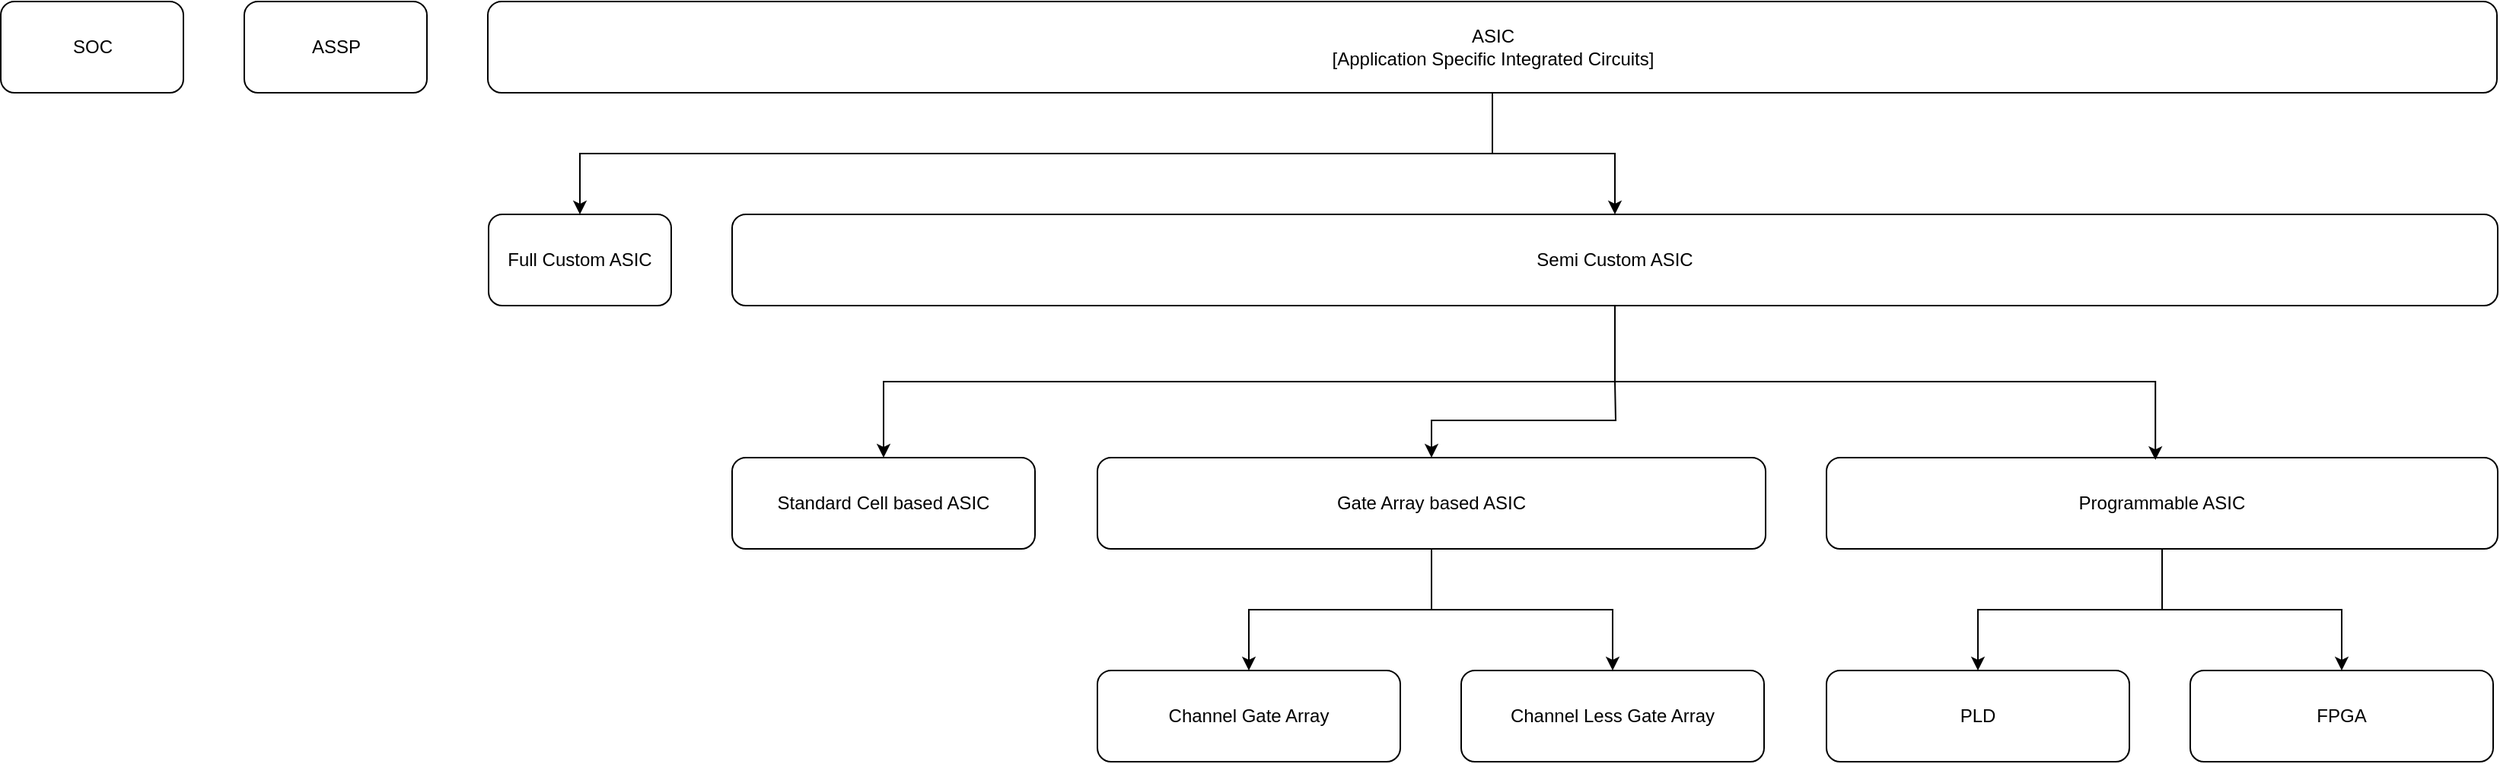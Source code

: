 <mxfile version="26.2.12">
  <diagram name="Page-1" id="7e0a89b8-554c-2b80-1dc8-d5c74ca68de4">
    <mxGraphModel dx="2500" dy="1093" grid="1" gridSize="10" guides="1" tooltips="1" connect="1" arrows="1" fold="1" page="1" pageScale="1" pageWidth="1100" pageHeight="850" background="none" math="0" shadow="0">
      <root>
        <mxCell id="0" />
        <mxCell id="1" parent="0" />
        <mxCell id="zki8_yHT4N91zohjnA6N-2" value="SOC" style="rounded=1;whiteSpace=wrap;html=1;" vertex="1" parent="1">
          <mxGeometry x="119.5" y="220" width="120" height="60" as="geometry" />
        </mxCell>
        <mxCell id="zki8_yHT4N91zohjnA6N-3" value="ASSP" style="rounded=1;whiteSpace=wrap;html=1;" vertex="1" parent="1">
          <mxGeometry x="279.5" y="220" width="120" height="60" as="geometry" />
        </mxCell>
        <mxCell id="zki8_yHT4N91zohjnA6N-27" style="edgeStyle=orthogonalEdgeStyle;rounded=0;orthogonalLoop=1;jettySize=auto;html=1;exitX=0.5;exitY=1;exitDx=0;exitDy=0;entryX=0.5;entryY=0;entryDx=0;entryDy=0;" edge="1" parent="1" source="zki8_yHT4N91zohjnA6N-4" target="zki8_yHT4N91zohjnA6N-5">
          <mxGeometry relative="1" as="geometry" />
        </mxCell>
        <mxCell id="zki8_yHT4N91zohjnA6N-28" style="edgeStyle=orthogonalEdgeStyle;rounded=0;orthogonalLoop=1;jettySize=auto;html=1;exitX=0.5;exitY=1;exitDx=0;exitDy=0;entryX=0.5;entryY=0;entryDx=0;entryDy=0;" edge="1" parent="1" source="zki8_yHT4N91zohjnA6N-4" target="zki8_yHT4N91zohjnA6N-6">
          <mxGeometry relative="1" as="geometry" />
        </mxCell>
        <mxCell id="zki8_yHT4N91zohjnA6N-4" value="ASIC&lt;div&gt;[Application Specific Integrated Circuits]&lt;/div&gt;" style="rounded=1;whiteSpace=wrap;html=1;" vertex="1" parent="1">
          <mxGeometry x="439.5" y="220" width="1320" height="60" as="geometry" />
        </mxCell>
        <mxCell id="zki8_yHT4N91zohjnA6N-5" value="Full Custom ASIC" style="rounded=1;whiteSpace=wrap;html=1;" vertex="1" parent="1">
          <mxGeometry x="440" y="360" width="120" height="60" as="geometry" />
        </mxCell>
        <mxCell id="zki8_yHT4N91zohjnA6N-20" style="edgeStyle=orthogonalEdgeStyle;rounded=0;orthogonalLoop=1;jettySize=auto;html=1;entryX=0.5;entryY=0;entryDx=0;entryDy=0;" edge="1" parent="1" target="zki8_yHT4N91zohjnA6N-7">
          <mxGeometry relative="1" as="geometry">
            <mxPoint x="1180" y="420" as="sourcePoint" />
            <Array as="points">
              <mxPoint x="1180" y="470" />
              <mxPoint x="700" y="470" />
            </Array>
          </mxGeometry>
        </mxCell>
        <mxCell id="zki8_yHT4N91zohjnA6N-21" style="edgeStyle=orthogonalEdgeStyle;rounded=0;orthogonalLoop=1;jettySize=auto;html=1;entryX=0.5;entryY=0;entryDx=0;entryDy=0;" edge="1" parent="1" target="zki8_yHT4N91zohjnA6N-8">
          <mxGeometry relative="1" as="geometry">
            <mxPoint x="1180" y="470" as="sourcePoint" />
          </mxGeometry>
        </mxCell>
        <mxCell id="zki8_yHT4N91zohjnA6N-6" value="Semi Custom ASIC" style="rounded=1;whiteSpace=wrap;html=1;" vertex="1" parent="1">
          <mxGeometry x="600" y="360" width="1160" height="60" as="geometry" />
        </mxCell>
        <mxCell id="zki8_yHT4N91zohjnA6N-7" value="Standard Cell based ASIC" style="rounded=1;whiteSpace=wrap;html=1;" vertex="1" parent="1">
          <mxGeometry x="600" y="520" width="199" height="60" as="geometry" />
        </mxCell>
        <mxCell id="zki8_yHT4N91zohjnA6N-23" style="edgeStyle=orthogonalEdgeStyle;rounded=0;orthogonalLoop=1;jettySize=auto;html=1;exitX=0.5;exitY=1;exitDx=0;exitDy=0;entryX=0.5;entryY=0;entryDx=0;entryDy=0;" edge="1" parent="1" source="zki8_yHT4N91zohjnA6N-8" target="zki8_yHT4N91zohjnA6N-12">
          <mxGeometry relative="1" as="geometry" />
        </mxCell>
        <mxCell id="zki8_yHT4N91zohjnA6N-24" style="edgeStyle=orthogonalEdgeStyle;rounded=0;orthogonalLoop=1;jettySize=auto;html=1;exitX=0.5;exitY=1;exitDx=0;exitDy=0;entryX=0.5;entryY=0;entryDx=0;entryDy=0;" edge="1" parent="1" source="zki8_yHT4N91zohjnA6N-8" target="zki8_yHT4N91zohjnA6N-13">
          <mxGeometry relative="1" as="geometry" />
        </mxCell>
        <mxCell id="zki8_yHT4N91zohjnA6N-8" value="Gate Array based ASIC" style="rounded=1;whiteSpace=wrap;html=1;" vertex="1" parent="1">
          <mxGeometry x="840" y="520" width="439" height="60" as="geometry" />
        </mxCell>
        <mxCell id="zki8_yHT4N91zohjnA6N-25" style="edgeStyle=orthogonalEdgeStyle;rounded=0;orthogonalLoop=1;jettySize=auto;html=1;exitX=0.5;exitY=1;exitDx=0;exitDy=0;entryX=0.5;entryY=0;entryDx=0;entryDy=0;" edge="1" parent="1" source="zki8_yHT4N91zohjnA6N-9" target="zki8_yHT4N91zohjnA6N-14">
          <mxGeometry relative="1" as="geometry" />
        </mxCell>
        <mxCell id="zki8_yHT4N91zohjnA6N-26" style="edgeStyle=orthogonalEdgeStyle;rounded=0;orthogonalLoop=1;jettySize=auto;html=1;exitX=0.5;exitY=1;exitDx=0;exitDy=0;entryX=0.5;entryY=0;entryDx=0;entryDy=0;" edge="1" parent="1" source="zki8_yHT4N91zohjnA6N-9" target="zki8_yHT4N91zohjnA6N-15">
          <mxGeometry relative="1" as="geometry" />
        </mxCell>
        <mxCell id="zki8_yHT4N91zohjnA6N-9" value="Programmable ASIC" style="rounded=1;whiteSpace=wrap;html=1;" vertex="1" parent="1">
          <mxGeometry x="1319" y="520" width="441" height="60" as="geometry" />
        </mxCell>
        <mxCell id="zki8_yHT4N91zohjnA6N-12" value="Channel Gate Array" style="rounded=1;whiteSpace=wrap;html=1;" vertex="1" parent="1">
          <mxGeometry x="840" y="660" width="199" height="60" as="geometry" />
        </mxCell>
        <mxCell id="zki8_yHT4N91zohjnA6N-13" value="Channel Less Gate Array" style="rounded=1;whiteSpace=wrap;html=1;" vertex="1" parent="1">
          <mxGeometry x="1079" y="660" width="199" height="60" as="geometry" />
        </mxCell>
        <mxCell id="zki8_yHT4N91zohjnA6N-14" value="PLD" style="rounded=1;whiteSpace=wrap;html=1;" vertex="1" parent="1">
          <mxGeometry x="1319" y="660" width="199" height="60" as="geometry" />
        </mxCell>
        <mxCell id="zki8_yHT4N91zohjnA6N-15" value="FPGA" style="rounded=1;whiteSpace=wrap;html=1;" vertex="1" parent="1">
          <mxGeometry x="1558" y="660" width="199" height="60" as="geometry" />
        </mxCell>
        <mxCell id="zki8_yHT4N91zohjnA6N-22" style="edgeStyle=orthogonalEdgeStyle;rounded=0;orthogonalLoop=1;jettySize=auto;html=1;exitX=0.5;exitY=1;exitDx=0;exitDy=0;entryX=0.49;entryY=0.026;entryDx=0;entryDy=0;entryPerimeter=0;" edge="1" parent="1" source="zki8_yHT4N91zohjnA6N-6" target="zki8_yHT4N91zohjnA6N-9">
          <mxGeometry relative="1" as="geometry">
            <mxPoint x="1180" y="480" as="sourcePoint" />
          </mxGeometry>
        </mxCell>
      </root>
    </mxGraphModel>
  </diagram>
</mxfile>
